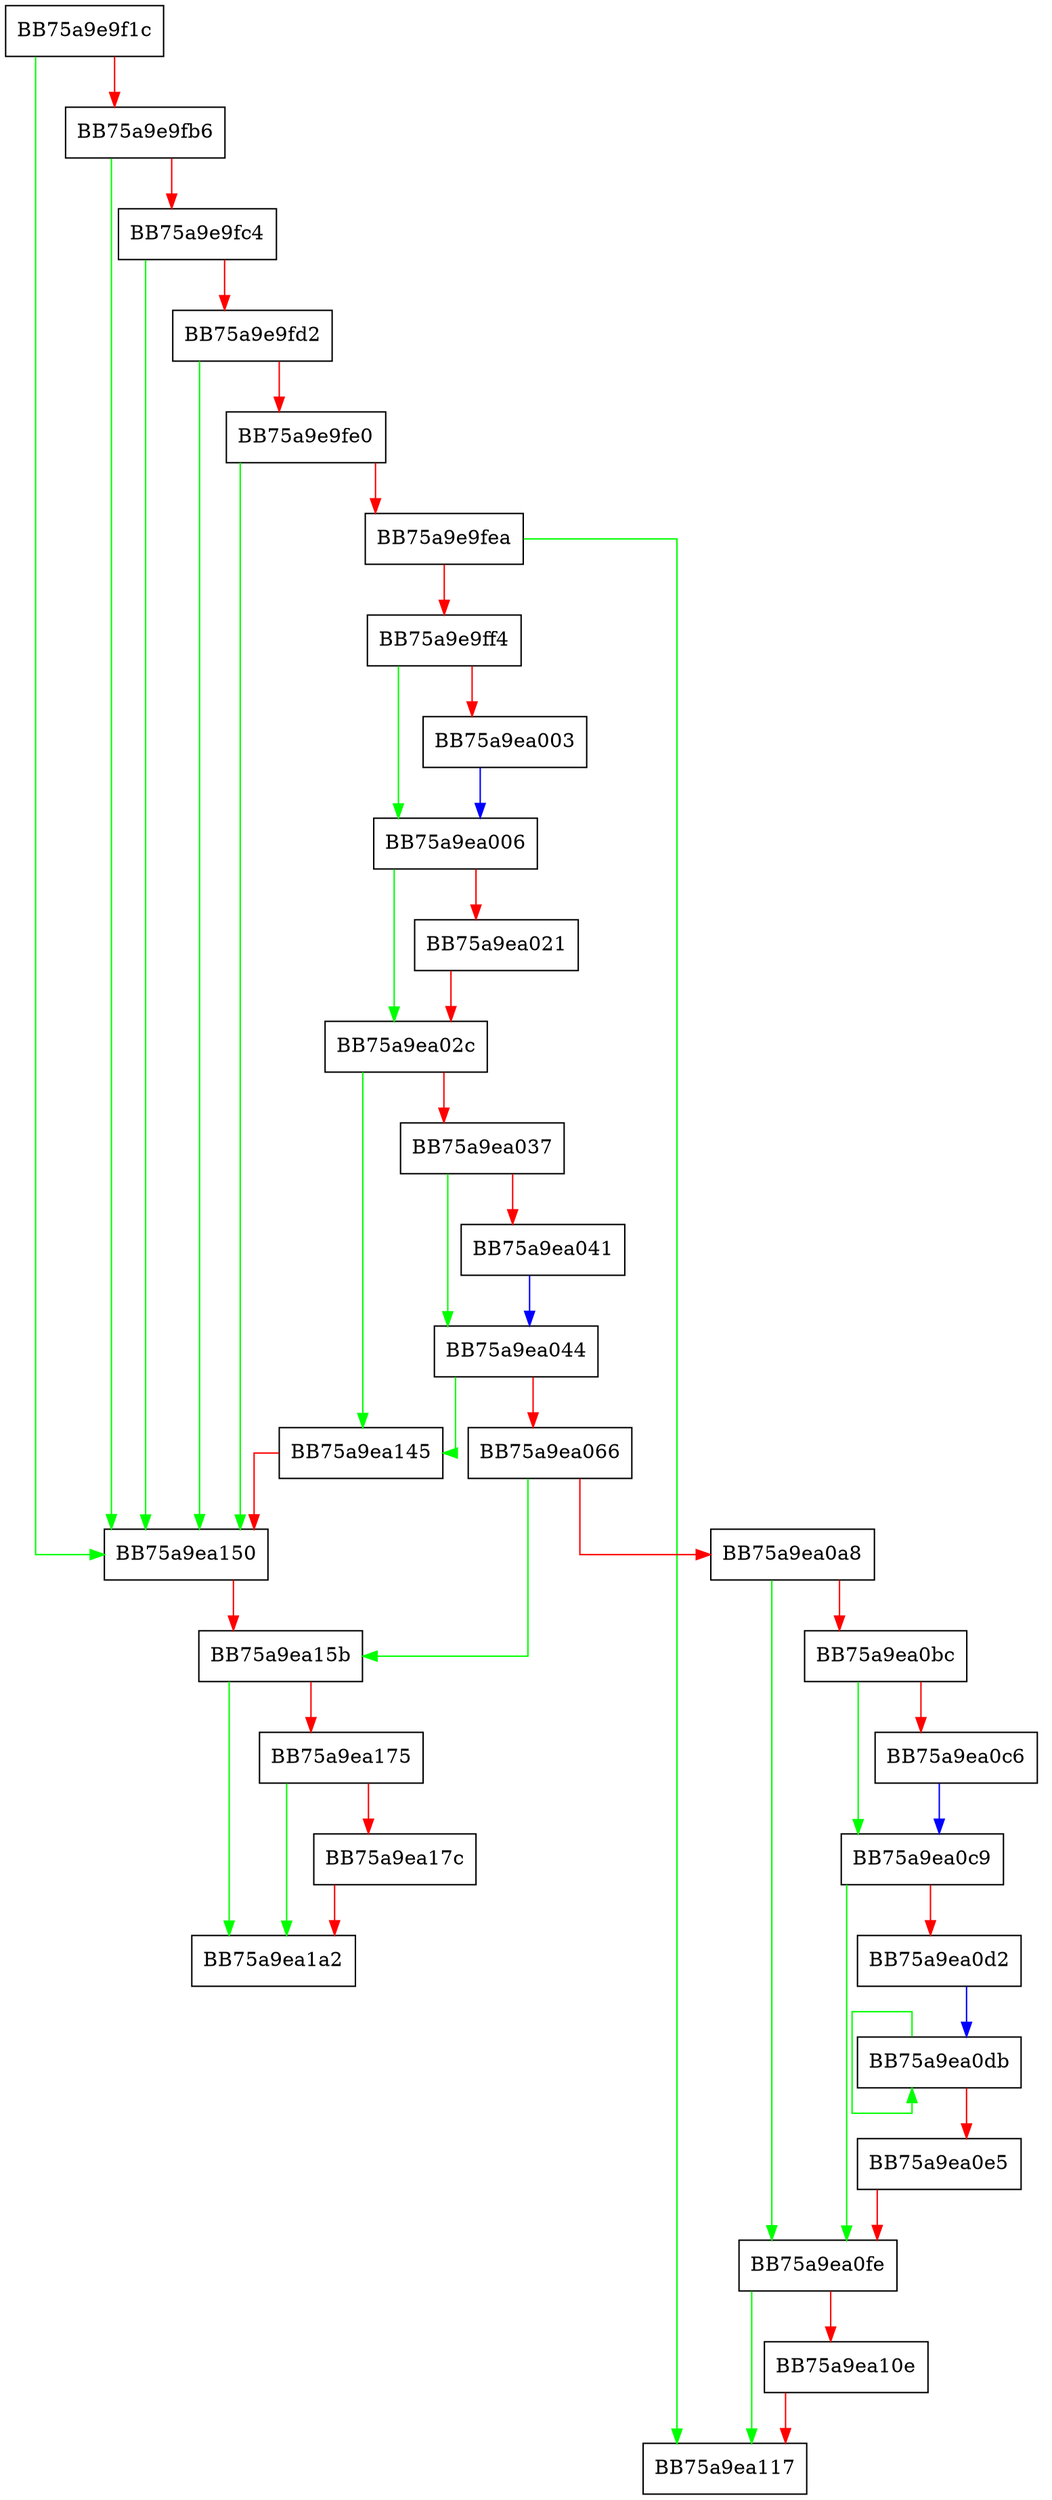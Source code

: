digraph FsHardeningItem {
  node [shape="box"];
  graph [splines=ortho];
  BB75a9e9f1c -> BB75a9ea150 [color="green"];
  BB75a9e9f1c -> BB75a9e9fb6 [color="red"];
  BB75a9e9fb6 -> BB75a9ea150 [color="green"];
  BB75a9e9fb6 -> BB75a9e9fc4 [color="red"];
  BB75a9e9fc4 -> BB75a9ea150 [color="green"];
  BB75a9e9fc4 -> BB75a9e9fd2 [color="red"];
  BB75a9e9fd2 -> BB75a9ea150 [color="green"];
  BB75a9e9fd2 -> BB75a9e9fe0 [color="red"];
  BB75a9e9fe0 -> BB75a9ea150 [color="green"];
  BB75a9e9fe0 -> BB75a9e9fea [color="red"];
  BB75a9e9fea -> BB75a9ea117 [color="green"];
  BB75a9e9fea -> BB75a9e9ff4 [color="red"];
  BB75a9e9ff4 -> BB75a9ea006 [color="green"];
  BB75a9e9ff4 -> BB75a9ea003 [color="red"];
  BB75a9ea003 -> BB75a9ea006 [color="blue"];
  BB75a9ea006 -> BB75a9ea02c [color="green"];
  BB75a9ea006 -> BB75a9ea021 [color="red"];
  BB75a9ea021 -> BB75a9ea02c [color="red"];
  BB75a9ea02c -> BB75a9ea145 [color="green"];
  BB75a9ea02c -> BB75a9ea037 [color="red"];
  BB75a9ea037 -> BB75a9ea044 [color="green"];
  BB75a9ea037 -> BB75a9ea041 [color="red"];
  BB75a9ea041 -> BB75a9ea044 [color="blue"];
  BB75a9ea044 -> BB75a9ea145 [color="green"];
  BB75a9ea044 -> BB75a9ea066 [color="red"];
  BB75a9ea066 -> BB75a9ea15b [color="green"];
  BB75a9ea066 -> BB75a9ea0a8 [color="red"];
  BB75a9ea0a8 -> BB75a9ea0fe [color="green"];
  BB75a9ea0a8 -> BB75a9ea0bc [color="red"];
  BB75a9ea0bc -> BB75a9ea0c9 [color="green"];
  BB75a9ea0bc -> BB75a9ea0c6 [color="red"];
  BB75a9ea0c6 -> BB75a9ea0c9 [color="blue"];
  BB75a9ea0c9 -> BB75a9ea0fe [color="green"];
  BB75a9ea0c9 -> BB75a9ea0d2 [color="red"];
  BB75a9ea0d2 -> BB75a9ea0db [color="blue"];
  BB75a9ea0db -> BB75a9ea0db [color="green"];
  BB75a9ea0db -> BB75a9ea0e5 [color="red"];
  BB75a9ea0e5 -> BB75a9ea0fe [color="red"];
  BB75a9ea0fe -> BB75a9ea117 [color="green"];
  BB75a9ea0fe -> BB75a9ea10e [color="red"];
  BB75a9ea10e -> BB75a9ea117 [color="red"];
  BB75a9ea145 -> BB75a9ea150 [color="red"];
  BB75a9ea150 -> BB75a9ea15b [color="red"];
  BB75a9ea15b -> BB75a9ea1a2 [color="green"];
  BB75a9ea15b -> BB75a9ea175 [color="red"];
  BB75a9ea175 -> BB75a9ea1a2 [color="green"];
  BB75a9ea175 -> BB75a9ea17c [color="red"];
  BB75a9ea17c -> BB75a9ea1a2 [color="red"];
}